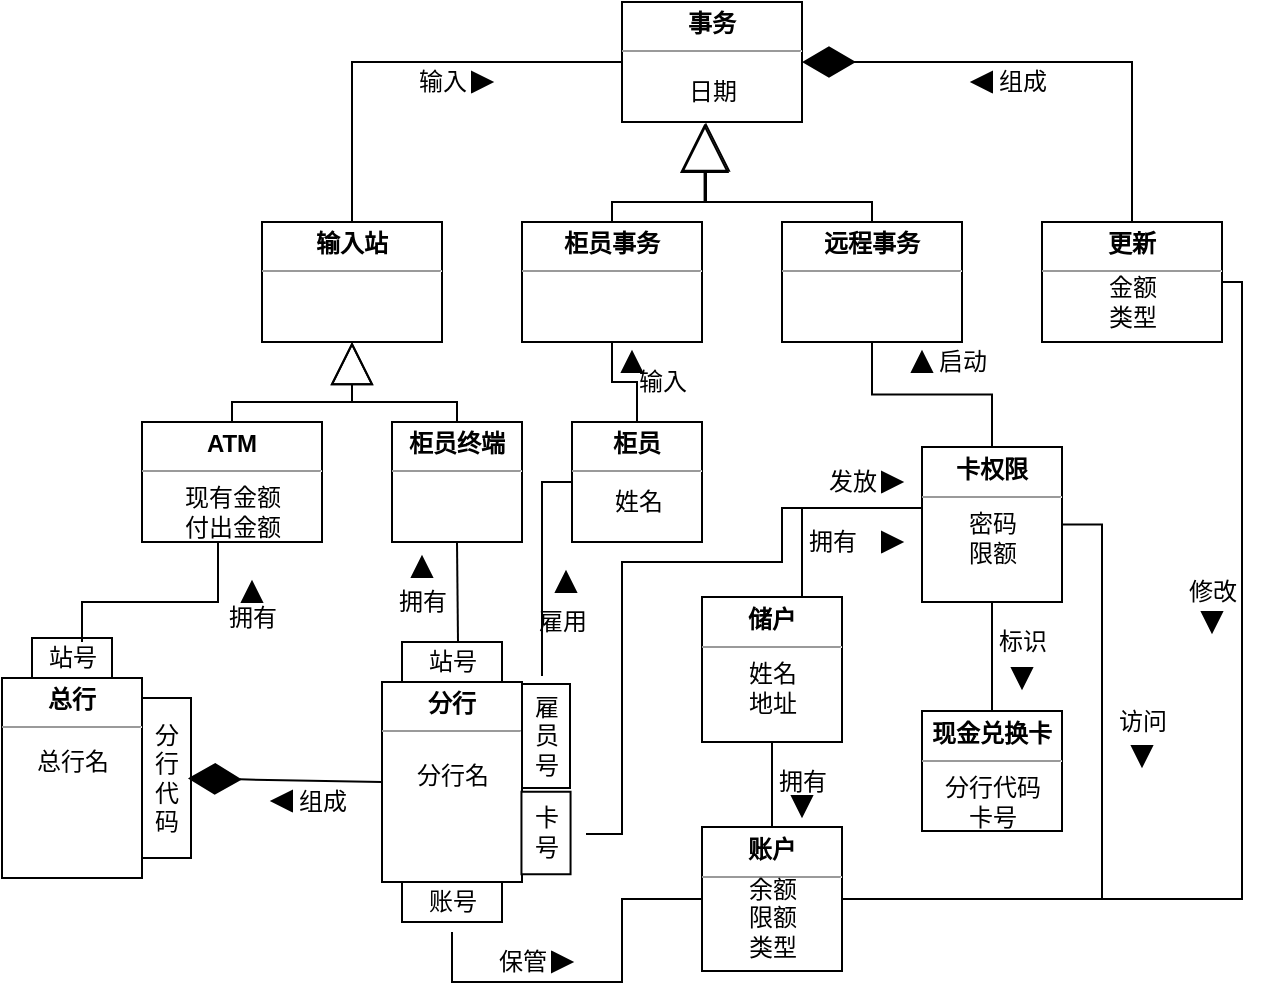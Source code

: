 <mxfile version="20.5.3" type="github"><diagram id="SOqqSN_dkFCXd1_3qcLm" name="第 1 页"><mxGraphModel dx="335" dy="174" grid="1" gridSize="10" guides="1" tooltips="1" connect="1" arrows="1" fold="1" page="1" pageScale="1" pageWidth="2339" pageHeight="3300" math="0" shadow="0"><root><mxCell id="0"/><mxCell id="1" parent="0"/><mxCell id="WPlrIvhdlsoWNcaa7uRf-32" value="" style="group" vertex="1" connectable="0" parent="1"><mxGeometry x="112" y="428" width="40" height="80" as="geometry"/></mxCell><mxCell id="WPlrIvhdlsoWNcaa7uRf-30" value="" style="rounded=0;whiteSpace=wrap;html=1;rotation=90;" vertex="1" parent="WPlrIvhdlsoWNcaa7uRf-32"><mxGeometry x="-20" y="27.5" width="80" height="25" as="geometry"/></mxCell><mxCell id="WPlrIvhdlsoWNcaa7uRf-31" value="分&lt;br&gt;行&lt;br&gt;代&lt;br&gt;码" style="text;html=1;align=center;verticalAlign=middle;resizable=0;points=[];autosize=1;strokeColor=none;fillColor=none;" vertex="1" parent="WPlrIvhdlsoWNcaa7uRf-32"><mxGeometry y="5" width="40" height="70" as="geometry"/></mxCell><mxCell id="WPlrIvhdlsoWNcaa7uRf-41" value="" style="group" vertex="1" connectable="0" parent="1"><mxGeometry x="250" y="515" width="50" height="30" as="geometry"/></mxCell><mxCell id="WPlrIvhdlsoWNcaa7uRf-39" value="" style="rounded=0;whiteSpace=wrap;html=1;" vertex="1" parent="WPlrIvhdlsoWNcaa7uRf-41"><mxGeometry y="5" width="50" height="20" as="geometry"/></mxCell><mxCell id="WPlrIvhdlsoWNcaa7uRf-40" value="账号" style="text;html=1;align=center;verticalAlign=middle;resizable=0;points=[];autosize=1;strokeColor=none;fillColor=none;" vertex="1" parent="WPlrIvhdlsoWNcaa7uRf-41"><mxGeometry width="50" height="30" as="geometry"/></mxCell><mxCell id="WPlrIvhdlsoWNcaa7uRf-1" value="&lt;p style=&quot;margin:0px;margin-top:4px;text-align:center;&quot;&gt;&lt;b&gt;事务&lt;/b&gt;&lt;/p&gt;&lt;hr size=&quot;1&quot;&gt;&lt;div style=&quot;height:2px;&quot;&gt;&lt;/div&gt;" style="verticalAlign=top;align=left;overflow=fill;fontSize=12;fontFamily=Helvetica;html=1;" vertex="1" parent="1"><mxGeometry x="360" y="80" width="90" height="60" as="geometry"/></mxCell><mxCell id="WPlrIvhdlsoWNcaa7uRf-14" style="edgeStyle=orthogonalEdgeStyle;rounded=0;orthogonalLoop=1;jettySize=auto;html=1;exitX=0.5;exitY=0;exitDx=0;exitDy=0;entryX=0;entryY=0.5;entryDx=0;entryDy=0;endArrow=none;endFill=0;" edge="1" parent="1" source="WPlrIvhdlsoWNcaa7uRf-4" target="WPlrIvhdlsoWNcaa7uRf-1"><mxGeometry relative="1" as="geometry"/></mxCell><mxCell id="WPlrIvhdlsoWNcaa7uRf-4" value="&lt;p style=&quot;margin:0px;margin-top:4px;text-align:center;&quot;&gt;&lt;b&gt;输入站&lt;/b&gt;&lt;/p&gt;&lt;hr size=&quot;1&quot;&gt;&lt;div style=&quot;height:2px;&quot;&gt;&lt;/div&gt;" style="verticalAlign=top;align=left;overflow=fill;fontSize=12;fontFamily=Helvetica;html=1;" vertex="1" parent="1"><mxGeometry x="180" y="190" width="90" height="60" as="geometry"/></mxCell><mxCell id="WPlrIvhdlsoWNcaa7uRf-112" style="edgeStyle=orthogonalEdgeStyle;rounded=0;orthogonalLoop=1;jettySize=auto;html=1;exitX=0.5;exitY=0;exitDx=0;exitDy=0;entryX=0.425;entryY=1.028;entryDx=0;entryDy=0;entryPerimeter=0;endArrow=block;endFill=0;endSize=22;targetPerimeterSpacing=-9;" edge="1" parent="1" source="WPlrIvhdlsoWNcaa7uRf-6" target="WPlrIvhdlsoWNcaa7uRf-2"><mxGeometry relative="1" as="geometry"><Array as="points"><mxPoint x="355" y="180"/><mxPoint x="401" y="180"/></Array></mxGeometry></mxCell><mxCell id="WPlrIvhdlsoWNcaa7uRf-6" value="&lt;p style=&quot;margin:0px;margin-top:4px;text-align:center;&quot;&gt;&lt;b&gt;柜员事务&lt;/b&gt;&lt;/p&gt;&lt;hr size=&quot;1&quot;&gt;&lt;div style=&quot;height:2px;&quot;&gt;&lt;/div&gt;" style="verticalAlign=top;align=left;overflow=fill;fontSize=12;fontFamily=Helvetica;html=1;" vertex="1" parent="1"><mxGeometry x="310" y="190" width="90" height="60" as="geometry"/></mxCell><mxCell id="WPlrIvhdlsoWNcaa7uRf-64" style="edgeStyle=orthogonalEdgeStyle;rounded=0;orthogonalLoop=1;jettySize=auto;html=1;exitX=0.5;exitY=1;exitDx=0;exitDy=0;entryX=0.5;entryY=0;entryDx=0;entryDy=0;endArrow=none;endFill=0;" edge="1" parent="1" source="WPlrIvhdlsoWNcaa7uRf-8" target="WPlrIvhdlsoWNcaa7uRf-56"><mxGeometry relative="1" as="geometry"/></mxCell><mxCell id="WPlrIvhdlsoWNcaa7uRf-111" style="edgeStyle=orthogonalEdgeStyle;rounded=0;orthogonalLoop=1;jettySize=auto;html=1;exitX=0.5;exitY=0;exitDx=0;exitDy=0;endArrow=block;endFill=0;endSize=22;targetPerimeterSpacing=-9;entryX=0.447;entryY=1.009;entryDx=0;entryDy=0;entryPerimeter=0;" edge="1" parent="1" source="WPlrIvhdlsoWNcaa7uRf-8" target="WPlrIvhdlsoWNcaa7uRf-2"><mxGeometry relative="1" as="geometry"><mxPoint x="510" y="150" as="targetPoint"/><Array as="points"><mxPoint x="485" y="180"/><mxPoint x="402" y="180"/><mxPoint x="402" y="140"/></Array></mxGeometry></mxCell><mxCell id="WPlrIvhdlsoWNcaa7uRf-8" value="&lt;p style=&quot;margin:0px;margin-top:4px;text-align:center;&quot;&gt;&lt;b&gt;远程事务&lt;/b&gt;&lt;/p&gt;&lt;hr size=&quot;1&quot;&gt;&lt;div style=&quot;height:2px;&quot;&gt;&lt;/div&gt;" style="verticalAlign=top;align=left;overflow=fill;fontSize=12;fontFamily=Helvetica;html=1;" vertex="1" parent="1"><mxGeometry x="440" y="190" width="90" height="60" as="geometry"/></mxCell><mxCell id="WPlrIvhdlsoWNcaa7uRf-78" style="edgeStyle=orthogonalEdgeStyle;rounded=0;orthogonalLoop=1;jettySize=auto;html=1;exitX=1;exitY=0.5;exitDx=0;exitDy=0;entryX=1;entryY=0.5;entryDx=0;entryDy=0;endArrow=none;endFill=0;" edge="1" parent="1" source="WPlrIvhdlsoWNcaa7uRf-10" target="WPlrIvhdlsoWNcaa7uRf-62"><mxGeometry relative="1" as="geometry"><Array as="points"><mxPoint x="670" y="220"/><mxPoint x="670" y="529"/></Array></mxGeometry></mxCell><mxCell id="WPlrIvhdlsoWNcaa7uRf-10" value="&lt;p style=&quot;margin:0px;margin-top:4px;text-align:center;&quot;&gt;&lt;b&gt;更新&lt;/b&gt;&lt;/p&gt;&lt;hr size=&quot;1&quot;&gt;&lt;div style=&quot;height:2px;&quot;&gt;&lt;/div&gt;" style="verticalAlign=top;align=left;overflow=fill;fontSize=12;fontFamily=Helvetica;html=1;" vertex="1" parent="1"><mxGeometry x="570" y="190" width="90" height="60" as="geometry"/></mxCell><mxCell id="WPlrIvhdlsoWNcaa7uRf-12" value="金额&lt;br&gt;类型" style="text;html=1;align=center;verticalAlign=middle;resizable=0;points=[];autosize=1;strokeColor=none;fillColor=none;" vertex="1" parent="1"><mxGeometry x="590" y="210" width="50" height="40" as="geometry"/></mxCell><mxCell id="WPlrIvhdlsoWNcaa7uRf-13" value="" style="endArrow=diamondThin;endFill=1;endSize=24;html=1;rounded=0;exitX=0.5;exitY=0;exitDx=0;exitDy=0;entryX=1;entryY=0.5;entryDx=0;entryDy=0;edgeStyle=orthogonalEdgeStyle;" edge="1" parent="1" source="WPlrIvhdlsoWNcaa7uRf-10" target="WPlrIvhdlsoWNcaa7uRf-1"><mxGeometry width="160" relative="1" as="geometry"><mxPoint x="550" y="110" as="sourcePoint"/><mxPoint x="710" y="110" as="targetPoint"/></mxGeometry></mxCell><mxCell id="WPlrIvhdlsoWNcaa7uRf-15" value="输入" style="text;html=1;align=center;verticalAlign=middle;resizable=0;points=[];autosize=1;strokeColor=none;fillColor=none;" vertex="1" parent="1"><mxGeometry x="245" y="105" width="50" height="30" as="geometry"/></mxCell><mxCell id="WPlrIvhdlsoWNcaa7uRf-16" value="组成" style="text;html=1;align=center;verticalAlign=middle;resizable=0;points=[];autosize=1;strokeColor=none;fillColor=none;" vertex="1" parent="1"><mxGeometry x="535" y="105" width="50" height="30" as="geometry"/></mxCell><mxCell id="WPlrIvhdlsoWNcaa7uRf-115" style="edgeStyle=orthogonalEdgeStyle;rounded=0;orthogonalLoop=1;jettySize=auto;html=1;exitX=0.5;exitY=0;exitDx=0;exitDy=0;entryX=0.5;entryY=1;entryDx=0;entryDy=0;endArrow=block;endFill=0;endSize=19;targetPerimeterSpacing=-9;" edge="1" parent="1" source="WPlrIvhdlsoWNcaa7uRf-19" target="WPlrIvhdlsoWNcaa7uRf-4"><mxGeometry relative="1" as="geometry"><Array as="points"><mxPoint x="165" y="280"/><mxPoint x="225" y="280"/></Array></mxGeometry></mxCell><mxCell id="WPlrIvhdlsoWNcaa7uRf-19" value="&lt;p style=&quot;margin:0px;margin-top:4px;text-align:center;&quot;&gt;&lt;b&gt;ATM&lt;/b&gt;&lt;/p&gt;&lt;hr size=&quot;1&quot;&gt;&lt;div style=&quot;height:2px;&quot;&gt;&lt;/div&gt;" style="verticalAlign=top;align=left;overflow=fill;fontSize=12;fontFamily=Helvetica;html=1;" vertex="1" parent="1"><mxGeometry x="120" y="290" width="90" height="60" as="geometry"/></mxCell><mxCell id="WPlrIvhdlsoWNcaa7uRf-20" value="现有金额&lt;br&gt;付出金额" style="text;html=1;align=center;verticalAlign=middle;resizable=0;points=[];autosize=1;strokeColor=none;fillColor=none;" vertex="1" parent="1"><mxGeometry x="130" y="315" width="70" height="40" as="geometry"/></mxCell><mxCell id="WPlrIvhdlsoWNcaa7uRf-116" style="edgeStyle=orthogonalEdgeStyle;rounded=0;orthogonalLoop=1;jettySize=auto;html=1;exitX=0.5;exitY=0;exitDx=0;exitDy=0;entryX=0.5;entryY=1;entryDx=0;entryDy=0;endArrow=block;endFill=0;endSize=19;targetPerimeterSpacing=-9;" edge="1" parent="1" source="WPlrIvhdlsoWNcaa7uRf-21" target="WPlrIvhdlsoWNcaa7uRf-4"><mxGeometry relative="1" as="geometry"><Array as="points"><mxPoint x="278" y="280"/><mxPoint x="225" y="280"/></Array></mxGeometry></mxCell><mxCell id="WPlrIvhdlsoWNcaa7uRf-21" value="&lt;p style=&quot;margin:0px;margin-top:4px;text-align:center;&quot;&gt;&lt;b&gt;柜员终端&lt;/b&gt;&lt;/p&gt;&lt;hr size=&quot;1&quot;&gt;&lt;div style=&quot;height:2px;&quot;&gt;&lt;/div&gt;" style="verticalAlign=top;align=left;overflow=fill;fontSize=12;fontFamily=Helvetica;html=1;" vertex="1" parent="1"><mxGeometry x="245" y="290" width="65" height="60" as="geometry"/></mxCell><mxCell id="WPlrIvhdlsoWNcaa7uRf-23" value="&lt;p style=&quot;margin:0px;margin-top:4px;text-align:center;&quot;&gt;&lt;b&gt;总行&lt;/b&gt;&lt;/p&gt;&lt;hr size=&quot;1&quot;&gt;&lt;div style=&quot;height:2px;&quot;&gt;&lt;/div&gt;" style="verticalAlign=top;align=left;overflow=fill;fontSize=12;fontFamily=Helvetica;html=1;" vertex="1" parent="1"><mxGeometry x="50" y="418" width="70" height="100" as="geometry"/></mxCell><mxCell id="WPlrIvhdlsoWNcaa7uRf-24" value="总行名" style="text;html=1;align=center;verticalAlign=middle;resizable=0;points=[];autosize=1;strokeColor=none;fillColor=none;" vertex="1" parent="1"><mxGeometry x="55" y="445" width="60" height="30" as="geometry"/></mxCell><mxCell id="WPlrIvhdlsoWNcaa7uRf-25" value="&lt;p style=&quot;margin:0px;margin-top:4px;text-align:center;&quot;&gt;&lt;b&gt;分行&lt;/b&gt;&lt;/p&gt;&lt;hr size=&quot;1&quot;&gt;&lt;div style=&quot;height:2px;&quot;&gt;&lt;/div&gt;" style="verticalAlign=top;align=left;overflow=fill;fontSize=12;fontFamily=Helvetica;html=1;" vertex="1" parent="1"><mxGeometry x="240" y="420" width="70" height="100" as="geometry"/></mxCell><mxCell id="WPlrIvhdlsoWNcaa7uRf-26" value="分行名" style="text;html=1;align=center;verticalAlign=middle;resizable=0;points=[];autosize=1;strokeColor=none;fillColor=none;" vertex="1" parent="1"><mxGeometry x="245" y="452" width="60" height="30" as="geometry"/></mxCell><mxCell id="WPlrIvhdlsoWNcaa7uRf-38" value="" style="group" vertex="1" connectable="0" parent="1"><mxGeometry x="307" y="473" width="30" height="45" as="geometry"/></mxCell><mxCell id="WPlrIvhdlsoWNcaa7uRf-34" value="" style="whiteSpace=wrap;html=1;rotation=90;" vertex="1" parent="WPlrIvhdlsoWNcaa7uRf-38"><mxGeometry x="-5.625" y="10.227" width="41.25" height="24.545" as="geometry"/></mxCell><mxCell id="WPlrIvhdlsoWNcaa7uRf-37" value="卡&lt;br&gt;号" style="text;html=1;align=center;verticalAlign=middle;resizable=0;points=[];autosize=1;strokeColor=none;fillColor=none;" vertex="1" parent="WPlrIvhdlsoWNcaa7uRf-38"><mxGeometry x="-5" y="2.496" width="40" height="40" as="geometry"/></mxCell><mxCell id="WPlrIvhdlsoWNcaa7uRf-42" value="" style="group" vertex="1" connectable="0" parent="1"><mxGeometry x="250" y="395" width="50" height="30" as="geometry"/></mxCell><mxCell id="WPlrIvhdlsoWNcaa7uRf-43" value="" style="rounded=0;whiteSpace=wrap;html=1;" vertex="1" parent="WPlrIvhdlsoWNcaa7uRf-42"><mxGeometry y="5" width="50" height="20" as="geometry"/></mxCell><mxCell id="WPlrIvhdlsoWNcaa7uRf-44" value="站号" style="text;html=1;align=center;verticalAlign=middle;resizable=0;points=[];autosize=1;strokeColor=none;fillColor=none;" vertex="1" parent="WPlrIvhdlsoWNcaa7uRf-42"><mxGeometry width="50" height="30" as="geometry"/></mxCell><mxCell id="WPlrIvhdlsoWNcaa7uRf-45" value="" style="group" vertex="1" connectable="0" parent="1"><mxGeometry x="65" y="393" width="40" height="30" as="geometry"/></mxCell><mxCell id="WPlrIvhdlsoWNcaa7uRf-46" value="" style="rounded=0;whiteSpace=wrap;html=1;" vertex="1" parent="WPlrIvhdlsoWNcaa7uRf-45"><mxGeometry y="5" width="40" height="20" as="geometry"/></mxCell><mxCell id="WPlrIvhdlsoWNcaa7uRf-47" value="站号" style="text;html=1;align=center;verticalAlign=middle;resizable=0;points=[];autosize=1;strokeColor=none;fillColor=none;" vertex="1" parent="WPlrIvhdlsoWNcaa7uRf-45"><mxGeometry x="-5" width="50" height="30" as="geometry"/></mxCell><mxCell id="WPlrIvhdlsoWNcaa7uRf-49" value="" style="group" vertex="1" connectable="0" parent="1"><mxGeometry x="302" y="417" width="40" height="60" as="geometry"/></mxCell><mxCell id="WPlrIvhdlsoWNcaa7uRf-33" value="" style="whiteSpace=wrap;html=1;rotation=90;" vertex="1" parent="WPlrIvhdlsoWNcaa7uRf-49"><mxGeometry x="-6" y="18" width="52" height="24" as="geometry"/></mxCell><mxCell id="WPlrIvhdlsoWNcaa7uRf-35" value="雇&lt;br&gt;员&lt;br&gt;号" style="text;html=1;align=center;verticalAlign=middle;resizable=0;points=[];autosize=1;strokeColor=none;fillColor=none;rotation=0;" vertex="1" parent="WPlrIvhdlsoWNcaa7uRf-49"><mxGeometry width="40" height="60" as="geometry"/></mxCell><mxCell id="WPlrIvhdlsoWNcaa7uRf-50" value="" style="endArrow=none;html=1;rounded=0;entryX=0.4;entryY=0.875;entryDx=0;entryDy=0;entryPerimeter=0;edgeStyle=orthogonalEdgeStyle;" edge="1" parent="1" target="WPlrIvhdlsoWNcaa7uRf-20"><mxGeometry width="50" height="50" relative="1" as="geometry"><mxPoint x="90" y="400" as="sourcePoint"/><mxPoint x="130" y="370" as="targetPoint"/><Array as="points"><mxPoint x="90" y="400"/><mxPoint x="90" y="380"/><mxPoint x="158" y="380"/></Array></mxGeometry></mxCell><mxCell id="WPlrIvhdlsoWNcaa7uRf-51" value="" style="endArrow=none;html=1;rounded=0;entryX=0.5;entryY=1;entryDx=0;entryDy=0;" edge="1" parent="1" target="WPlrIvhdlsoWNcaa7uRf-21"><mxGeometry width="50" height="50" relative="1" as="geometry"><mxPoint x="278" y="400" as="sourcePoint"/><mxPoint x="290" y="360" as="targetPoint"/></mxGeometry></mxCell><mxCell id="WPlrIvhdlsoWNcaa7uRf-54" style="edgeStyle=orthogonalEdgeStyle;rounded=0;orthogonalLoop=1;jettySize=auto;html=1;exitX=0.5;exitY=0;exitDx=0;exitDy=0;entryX=0.5;entryY=1;entryDx=0;entryDy=0;endArrow=none;endFill=0;" edge="1" parent="1" source="WPlrIvhdlsoWNcaa7uRf-52" target="WPlrIvhdlsoWNcaa7uRf-6"><mxGeometry relative="1" as="geometry"/></mxCell><mxCell id="WPlrIvhdlsoWNcaa7uRf-55" style="edgeStyle=orthogonalEdgeStyle;rounded=0;orthogonalLoop=1;jettySize=auto;html=1;exitX=0;exitY=0.5;exitDx=0;exitDy=0;endArrow=none;endFill=0;" edge="1" parent="1" source="WPlrIvhdlsoWNcaa7uRf-52" target="WPlrIvhdlsoWNcaa7uRf-35"><mxGeometry relative="1" as="geometry"><Array as="points"><mxPoint x="320" y="320"/></Array></mxGeometry></mxCell><mxCell id="WPlrIvhdlsoWNcaa7uRf-52" value="&lt;p style=&quot;margin:0px;margin-top:4px;text-align:center;&quot;&gt;&lt;b&gt;柜员&lt;/b&gt;&lt;/p&gt;&lt;hr size=&quot;1&quot;&gt;&lt;div style=&quot;height:2px;&quot;&gt;&lt;/div&gt;" style="verticalAlign=top;align=left;overflow=fill;fontSize=12;fontFamily=Helvetica;html=1;" vertex="1" parent="1"><mxGeometry x="335" y="290" width="65" height="60" as="geometry"/></mxCell><mxCell id="WPlrIvhdlsoWNcaa7uRf-53" value="姓名" style="text;html=1;align=center;verticalAlign=middle;resizable=0;points=[];autosize=1;strokeColor=none;fillColor=none;" vertex="1" parent="1"><mxGeometry x="342.5" y="315" width="50" height="30" as="geometry"/></mxCell><mxCell id="WPlrIvhdlsoWNcaa7uRf-66" style="edgeStyle=orthogonalEdgeStyle;rounded=0;orthogonalLoop=1;jettySize=auto;html=1;exitX=0;exitY=0.5;exitDx=0;exitDy=0;endArrow=none;endFill=0;" edge="1" parent="1" source="WPlrIvhdlsoWNcaa7uRf-56" target="WPlrIvhdlsoWNcaa7uRf-37"><mxGeometry relative="1" as="geometry"><mxPoint x="340" y="495" as="targetPoint"/><Array as="points"><mxPoint x="440" y="333"/><mxPoint x="440" y="360"/><mxPoint x="360" y="360"/><mxPoint x="360" y="496"/></Array></mxGeometry></mxCell><mxCell id="WPlrIvhdlsoWNcaa7uRf-74" style="edgeStyle=orthogonalEdgeStyle;rounded=0;orthogonalLoop=1;jettySize=auto;html=1;exitX=0.5;exitY=1;exitDx=0;exitDy=0;entryX=0.5;entryY=0;entryDx=0;entryDy=0;endArrow=none;endFill=0;" edge="1" parent="1" source="WPlrIvhdlsoWNcaa7uRf-56" target="WPlrIvhdlsoWNcaa7uRf-60"><mxGeometry relative="1" as="geometry"/></mxCell><mxCell id="WPlrIvhdlsoWNcaa7uRf-76" style="edgeStyle=orthogonalEdgeStyle;rounded=0;orthogonalLoop=1;jettySize=auto;html=1;exitX=1;exitY=0.5;exitDx=0;exitDy=0;entryX=1;entryY=0.5;entryDx=0;entryDy=0;endArrow=none;endFill=0;" edge="1" parent="1" source="WPlrIvhdlsoWNcaa7uRf-56" target="WPlrIvhdlsoWNcaa7uRf-62"><mxGeometry relative="1" as="geometry"/></mxCell><mxCell id="WPlrIvhdlsoWNcaa7uRf-56" value="&lt;p style=&quot;margin:0px;margin-top:4px;text-align:center;&quot;&gt;&lt;b&gt;卡权限&lt;/b&gt;&lt;/p&gt;&lt;hr size=&quot;1&quot;&gt;&lt;div style=&quot;height:2px;&quot;&gt;&lt;/div&gt;" style="verticalAlign=top;align=left;overflow=fill;fontSize=12;fontFamily=Helvetica;html=1;" vertex="1" parent="1"><mxGeometry x="510" y="302.5" width="70" height="77.5" as="geometry"/></mxCell><mxCell id="WPlrIvhdlsoWNcaa7uRf-57" value="密码&lt;br&gt;限额" style="text;html=1;align=center;verticalAlign=middle;resizable=0;points=[];autosize=1;strokeColor=none;fillColor=none;" vertex="1" parent="1"><mxGeometry x="520" y="327.5" width="50" height="40" as="geometry"/></mxCell><mxCell id="WPlrIvhdlsoWNcaa7uRf-69" style="edgeStyle=orthogonalEdgeStyle;rounded=0;orthogonalLoop=1;jettySize=auto;html=1;exitX=0.5;exitY=0;exitDx=0;exitDy=0;entryX=0;entryY=0.5;entryDx=0;entryDy=0;endArrow=none;endFill=0;" edge="1" parent="1" source="WPlrIvhdlsoWNcaa7uRf-58" target="WPlrIvhdlsoWNcaa7uRf-56"><mxGeometry relative="1" as="geometry"><Array as="points"><mxPoint x="450" y="378"/><mxPoint x="450" y="333"/></Array></mxGeometry></mxCell><mxCell id="WPlrIvhdlsoWNcaa7uRf-72" style="edgeStyle=orthogonalEdgeStyle;rounded=0;orthogonalLoop=1;jettySize=auto;html=1;exitX=0.5;exitY=1;exitDx=0;exitDy=0;entryX=0.5;entryY=0;entryDx=0;entryDy=0;endArrow=none;endFill=0;" edge="1" parent="1" source="WPlrIvhdlsoWNcaa7uRf-58" target="WPlrIvhdlsoWNcaa7uRf-62"><mxGeometry relative="1" as="geometry"/></mxCell><mxCell id="WPlrIvhdlsoWNcaa7uRf-58" value="&lt;p style=&quot;margin:0px;margin-top:4px;text-align:center;&quot;&gt;&lt;b&gt;储户&lt;/b&gt;&lt;/p&gt;&lt;hr size=&quot;1&quot;&gt;&lt;div style=&quot;height:2px;&quot;&gt;&lt;/div&gt;" style="verticalAlign=top;align=left;overflow=fill;fontSize=12;fontFamily=Helvetica;html=1;" vertex="1" parent="1"><mxGeometry x="400" y="377.5" width="70" height="72.5" as="geometry"/></mxCell><mxCell id="WPlrIvhdlsoWNcaa7uRf-59" value="姓名&lt;br&gt;地址" style="text;html=1;align=center;verticalAlign=middle;resizable=0;points=[];autosize=1;strokeColor=none;fillColor=none;" vertex="1" parent="1"><mxGeometry x="410" y="402.5" width="50" height="40" as="geometry"/></mxCell><mxCell id="WPlrIvhdlsoWNcaa7uRf-60" value="&lt;p style=&quot;margin:0px;margin-top:4px;text-align:center;&quot;&gt;&lt;b&gt;现金兑换卡&lt;/b&gt;&lt;/p&gt;&lt;hr size=&quot;1&quot;&gt;&lt;div style=&quot;height:2px;&quot;&gt;&lt;/div&gt;" style="verticalAlign=top;align=left;overflow=fill;fontSize=12;fontFamily=Helvetica;html=1;" vertex="1" parent="1"><mxGeometry x="510" y="434.5" width="70" height="60" as="geometry"/></mxCell><mxCell id="WPlrIvhdlsoWNcaa7uRf-61" value="分行代码&lt;br&gt;卡号" style="text;html=1;align=center;verticalAlign=middle;resizable=0;points=[];autosize=1;strokeColor=none;fillColor=none;" vertex="1" parent="1"><mxGeometry x="510" y="459.5" width="70" height="40" as="geometry"/></mxCell><mxCell id="WPlrIvhdlsoWNcaa7uRf-80" style="edgeStyle=orthogonalEdgeStyle;rounded=0;orthogonalLoop=1;jettySize=auto;html=1;exitX=0;exitY=0.5;exitDx=0;exitDy=0;endArrow=none;endFill=0;" edge="1" parent="1" source="WPlrIvhdlsoWNcaa7uRf-62" target="WPlrIvhdlsoWNcaa7uRf-40"><mxGeometry relative="1" as="geometry"><Array as="points"><mxPoint x="360" y="529"/><mxPoint x="360" y="570"/><mxPoint x="275" y="570"/></Array></mxGeometry></mxCell><mxCell id="WPlrIvhdlsoWNcaa7uRf-62" value="&lt;p style=&quot;margin:0px;margin-top:4px;text-align:center;&quot;&gt;&lt;b&gt;账户&lt;/b&gt;&lt;/p&gt;&lt;hr size=&quot;1&quot;&gt;&lt;div style=&quot;height:2px;&quot;&gt;&lt;/div&gt;" style="verticalAlign=top;align=left;overflow=fill;fontSize=12;fontFamily=Helvetica;html=1;" vertex="1" parent="1"><mxGeometry x="400" y="492.5" width="70" height="72" as="geometry"/></mxCell><mxCell id="WPlrIvhdlsoWNcaa7uRf-63" value="余额&lt;br&gt;限额&lt;br&gt;类型" style="text;html=1;align=center;verticalAlign=middle;resizable=0;points=[];autosize=1;strokeColor=none;fillColor=none;" vertex="1" parent="1"><mxGeometry x="410" y="507.5" width="50" height="60" as="geometry"/></mxCell><mxCell id="WPlrIvhdlsoWNcaa7uRf-65" value="启动" style="text;html=1;align=center;verticalAlign=middle;resizable=0;points=[];autosize=1;strokeColor=none;fillColor=none;" vertex="1" parent="1"><mxGeometry x="505" y="245" width="50" height="30" as="geometry"/></mxCell><mxCell id="WPlrIvhdlsoWNcaa7uRf-68" value="发放" style="text;html=1;align=center;verticalAlign=middle;resizable=0;points=[];autosize=1;strokeColor=none;fillColor=none;" vertex="1" parent="1"><mxGeometry x="450" y="305" width="50" height="30" as="geometry"/></mxCell><mxCell id="WPlrIvhdlsoWNcaa7uRf-70" value="拥有" style="text;html=1;align=center;verticalAlign=middle;resizable=0;points=[];autosize=1;strokeColor=none;fillColor=none;" vertex="1" parent="1"><mxGeometry x="440" y="335" width="50" height="30" as="geometry"/></mxCell><mxCell id="WPlrIvhdlsoWNcaa7uRf-73" value="拥有" style="text;html=1;align=center;verticalAlign=middle;resizable=0;points=[];autosize=1;strokeColor=none;fillColor=none;" vertex="1" parent="1"><mxGeometry x="425" y="455" width="50" height="30" as="geometry"/></mxCell><mxCell id="WPlrIvhdlsoWNcaa7uRf-75" value="标识" style="text;html=1;align=center;verticalAlign=middle;resizable=0;points=[];autosize=1;strokeColor=none;fillColor=none;" vertex="1" parent="1"><mxGeometry x="535" y="385" width="50" height="30" as="geometry"/></mxCell><mxCell id="WPlrIvhdlsoWNcaa7uRf-82" value="保管" style="text;html=1;align=center;verticalAlign=middle;resizable=0;points=[];autosize=1;strokeColor=none;fillColor=none;" vertex="1" parent="1"><mxGeometry x="285" y="545" width="50" height="30" as="geometry"/></mxCell><mxCell id="WPlrIvhdlsoWNcaa7uRf-83" value="" style="endArrow=diamondThin;endFill=1;endSize=24;html=1;rounded=0;exitX=0;exitY=0.5;exitDx=0;exitDy=0;targetPerimeterSpacing=-9;" edge="1" parent="1" source="WPlrIvhdlsoWNcaa7uRf-25" target="WPlrIvhdlsoWNcaa7uRf-31"><mxGeometry width="160" relative="1" as="geometry"><mxPoint x="190" y="464" as="sourcePoint"/><mxPoint x="140" y="464" as="targetPoint"/></mxGeometry></mxCell><mxCell id="WPlrIvhdlsoWNcaa7uRf-85" value="组成" style="text;html=1;align=center;verticalAlign=middle;resizable=0;points=[];autosize=1;strokeColor=none;fillColor=none;" vertex="1" parent="1"><mxGeometry x="185" y="465" width="50" height="30" as="geometry"/></mxCell><mxCell id="WPlrIvhdlsoWNcaa7uRf-86" value="拥有" style="text;html=1;align=center;verticalAlign=middle;resizable=0;points=[];autosize=1;strokeColor=none;fillColor=none;" vertex="1" parent="1"><mxGeometry x="150" y="372.5" width="50" height="30" as="geometry"/></mxCell><mxCell id="WPlrIvhdlsoWNcaa7uRf-87" value="拥有" style="text;html=1;align=center;verticalAlign=middle;resizable=0;points=[];autosize=1;strokeColor=none;fillColor=none;" vertex="1" parent="1"><mxGeometry x="235" y="365" width="50" height="30" as="geometry"/></mxCell><mxCell id="WPlrIvhdlsoWNcaa7uRf-88" value="雇用" style="text;html=1;align=center;verticalAlign=middle;resizable=0;points=[];autosize=1;strokeColor=none;fillColor=none;" vertex="1" parent="1"><mxGeometry x="305" y="375" width="50" height="30" as="geometry"/></mxCell><mxCell id="WPlrIvhdlsoWNcaa7uRf-89" value="输入" style="text;html=1;align=center;verticalAlign=middle;resizable=0;points=[];autosize=1;strokeColor=none;fillColor=none;" vertex="1" parent="1"><mxGeometry x="355" y="255" width="50" height="30" as="geometry"/></mxCell><mxCell id="WPlrIvhdlsoWNcaa7uRf-90" value="" style="triangle;whiteSpace=wrap;html=1;fillColor=#000000;rotation=-90;" vertex="1" parent="1"><mxGeometry x="505" y="255" width="10" height="10" as="geometry"/></mxCell><mxCell id="WPlrIvhdlsoWNcaa7uRf-91" value="" style="triangle;whiteSpace=wrap;html=1;fillColor=#000000;rotation=-180;" vertex="1" parent="1"><mxGeometry x="535" y="115" width="10" height="10" as="geometry"/></mxCell><mxCell id="WPlrIvhdlsoWNcaa7uRf-93" value="" style="triangle;whiteSpace=wrap;html=1;fillColor=#000000;rotation=-180;flipH=1;" vertex="1" parent="1"><mxGeometry x="285" y="115" width="10" height="10" as="geometry"/></mxCell><mxCell id="WPlrIvhdlsoWNcaa7uRf-97" value="" style="triangle;whiteSpace=wrap;html=1;fillColor=#000000;rotation=-90;" vertex="1" parent="1"><mxGeometry x="360" y="255" width="10" height="10" as="geometry"/></mxCell><mxCell id="WPlrIvhdlsoWNcaa7uRf-99" value="" style="triangle;whiteSpace=wrap;html=1;fillColor=#000000;rotation=-180;flipH=1;" vertex="1" parent="1"><mxGeometry x="490" y="315" width="10" height="10" as="geometry"/></mxCell><mxCell id="WPlrIvhdlsoWNcaa7uRf-100" value="" style="triangle;whiteSpace=wrap;html=1;fillColor=#000000;rotation=-180;flipH=1;" vertex="1" parent="1"><mxGeometry x="490" y="345" width="10" height="10" as="geometry"/></mxCell><mxCell id="WPlrIvhdlsoWNcaa7uRf-101" value="" style="triangle;whiteSpace=wrap;html=1;fillColor=#000000;rotation=-90;" vertex="1" parent="1"><mxGeometry x="170" y="370" width="10" height="10" as="geometry"/></mxCell><mxCell id="WPlrIvhdlsoWNcaa7uRf-102" value="" style="triangle;whiteSpace=wrap;html=1;fillColor=#000000;rotation=-90;" vertex="1" parent="1"><mxGeometry x="255" y="357.5" width="10" height="10" as="geometry"/></mxCell><mxCell id="WPlrIvhdlsoWNcaa7uRf-103" value="" style="triangle;whiteSpace=wrap;html=1;fillColor=#000000;rotation=-90;" vertex="1" parent="1"><mxGeometry x="327" y="365" width="10" height="10" as="geometry"/></mxCell><mxCell id="WPlrIvhdlsoWNcaa7uRf-104" value="" style="triangle;whiteSpace=wrap;html=1;fillColor=#000000;rotation=-90;flipH=0;flipV=0;direction=north;" vertex="1" parent="1"><mxGeometry x="185" y="474.5" width="10" height="10" as="geometry"/></mxCell><mxCell id="WPlrIvhdlsoWNcaa7uRf-105" value="" style="triangle;whiteSpace=wrap;html=1;fillColor=#000000;rotation=-90;flipH=1;flipV=1;direction=north;" vertex="1" parent="1"><mxGeometry x="325" y="555" width="10" height="10" as="geometry"/></mxCell><mxCell id="WPlrIvhdlsoWNcaa7uRf-106" value="" style="triangle;whiteSpace=wrap;html=1;fillColor=#000000;rotation=-90;flipH=1;flipV=1;direction=east;" vertex="1" parent="1"><mxGeometry x="445" y="477" width="10" height="10" as="geometry"/></mxCell><mxCell id="WPlrIvhdlsoWNcaa7uRf-107" value="" style="triangle;whiteSpace=wrap;html=1;fillColor=#000000;rotation=-90;flipH=1;flipV=1;direction=east;" vertex="1" parent="1"><mxGeometry x="555" y="413" width="10" height="10" as="geometry"/></mxCell><mxCell id="WPlrIvhdlsoWNcaa7uRf-2" value="日期" style="text;html=1;align=center;verticalAlign=middle;resizable=0;points=[];autosize=1;strokeColor=none;fillColor=none;" vertex="1" parent="1"><mxGeometry x="380" y="110" width="50" height="30" as="geometry"/></mxCell><mxCell id="WPlrIvhdlsoWNcaa7uRf-117" value="" style="group" vertex="1" connectable="0" parent="1"><mxGeometry x="630" y="360" width="50" height="35" as="geometry"/></mxCell><mxCell id="WPlrIvhdlsoWNcaa7uRf-79" value="修改" style="text;html=1;align=center;verticalAlign=middle;resizable=0;points=[];autosize=1;strokeColor=none;fillColor=none;" vertex="1" parent="WPlrIvhdlsoWNcaa7uRf-117"><mxGeometry width="50" height="30" as="geometry"/></mxCell><mxCell id="WPlrIvhdlsoWNcaa7uRf-98" value="" style="triangle;whiteSpace=wrap;html=1;fillColor=#000000;rotation=-90;flipV=0;flipH=1;" vertex="1" parent="WPlrIvhdlsoWNcaa7uRf-117"><mxGeometry x="20" y="25" width="10" height="10" as="geometry"/></mxCell><mxCell id="WPlrIvhdlsoWNcaa7uRf-118" value="" style="group" vertex="1" connectable="0" parent="1"><mxGeometry x="595" y="425" width="50" height="37" as="geometry"/></mxCell><mxCell id="WPlrIvhdlsoWNcaa7uRf-77" value="访问" style="text;html=1;align=center;verticalAlign=middle;resizable=0;points=[];autosize=1;strokeColor=none;fillColor=none;" vertex="1" parent="WPlrIvhdlsoWNcaa7uRf-118"><mxGeometry width="50" height="30" as="geometry"/></mxCell><mxCell id="WPlrIvhdlsoWNcaa7uRf-108" value="" style="triangle;whiteSpace=wrap;html=1;fillColor=#000000;rotation=-90;flipH=1;flipV=1;direction=east;" vertex="1" parent="WPlrIvhdlsoWNcaa7uRf-118"><mxGeometry x="20" y="27" width="10" height="10" as="geometry"/></mxCell></root></mxGraphModel></diagram></mxfile>